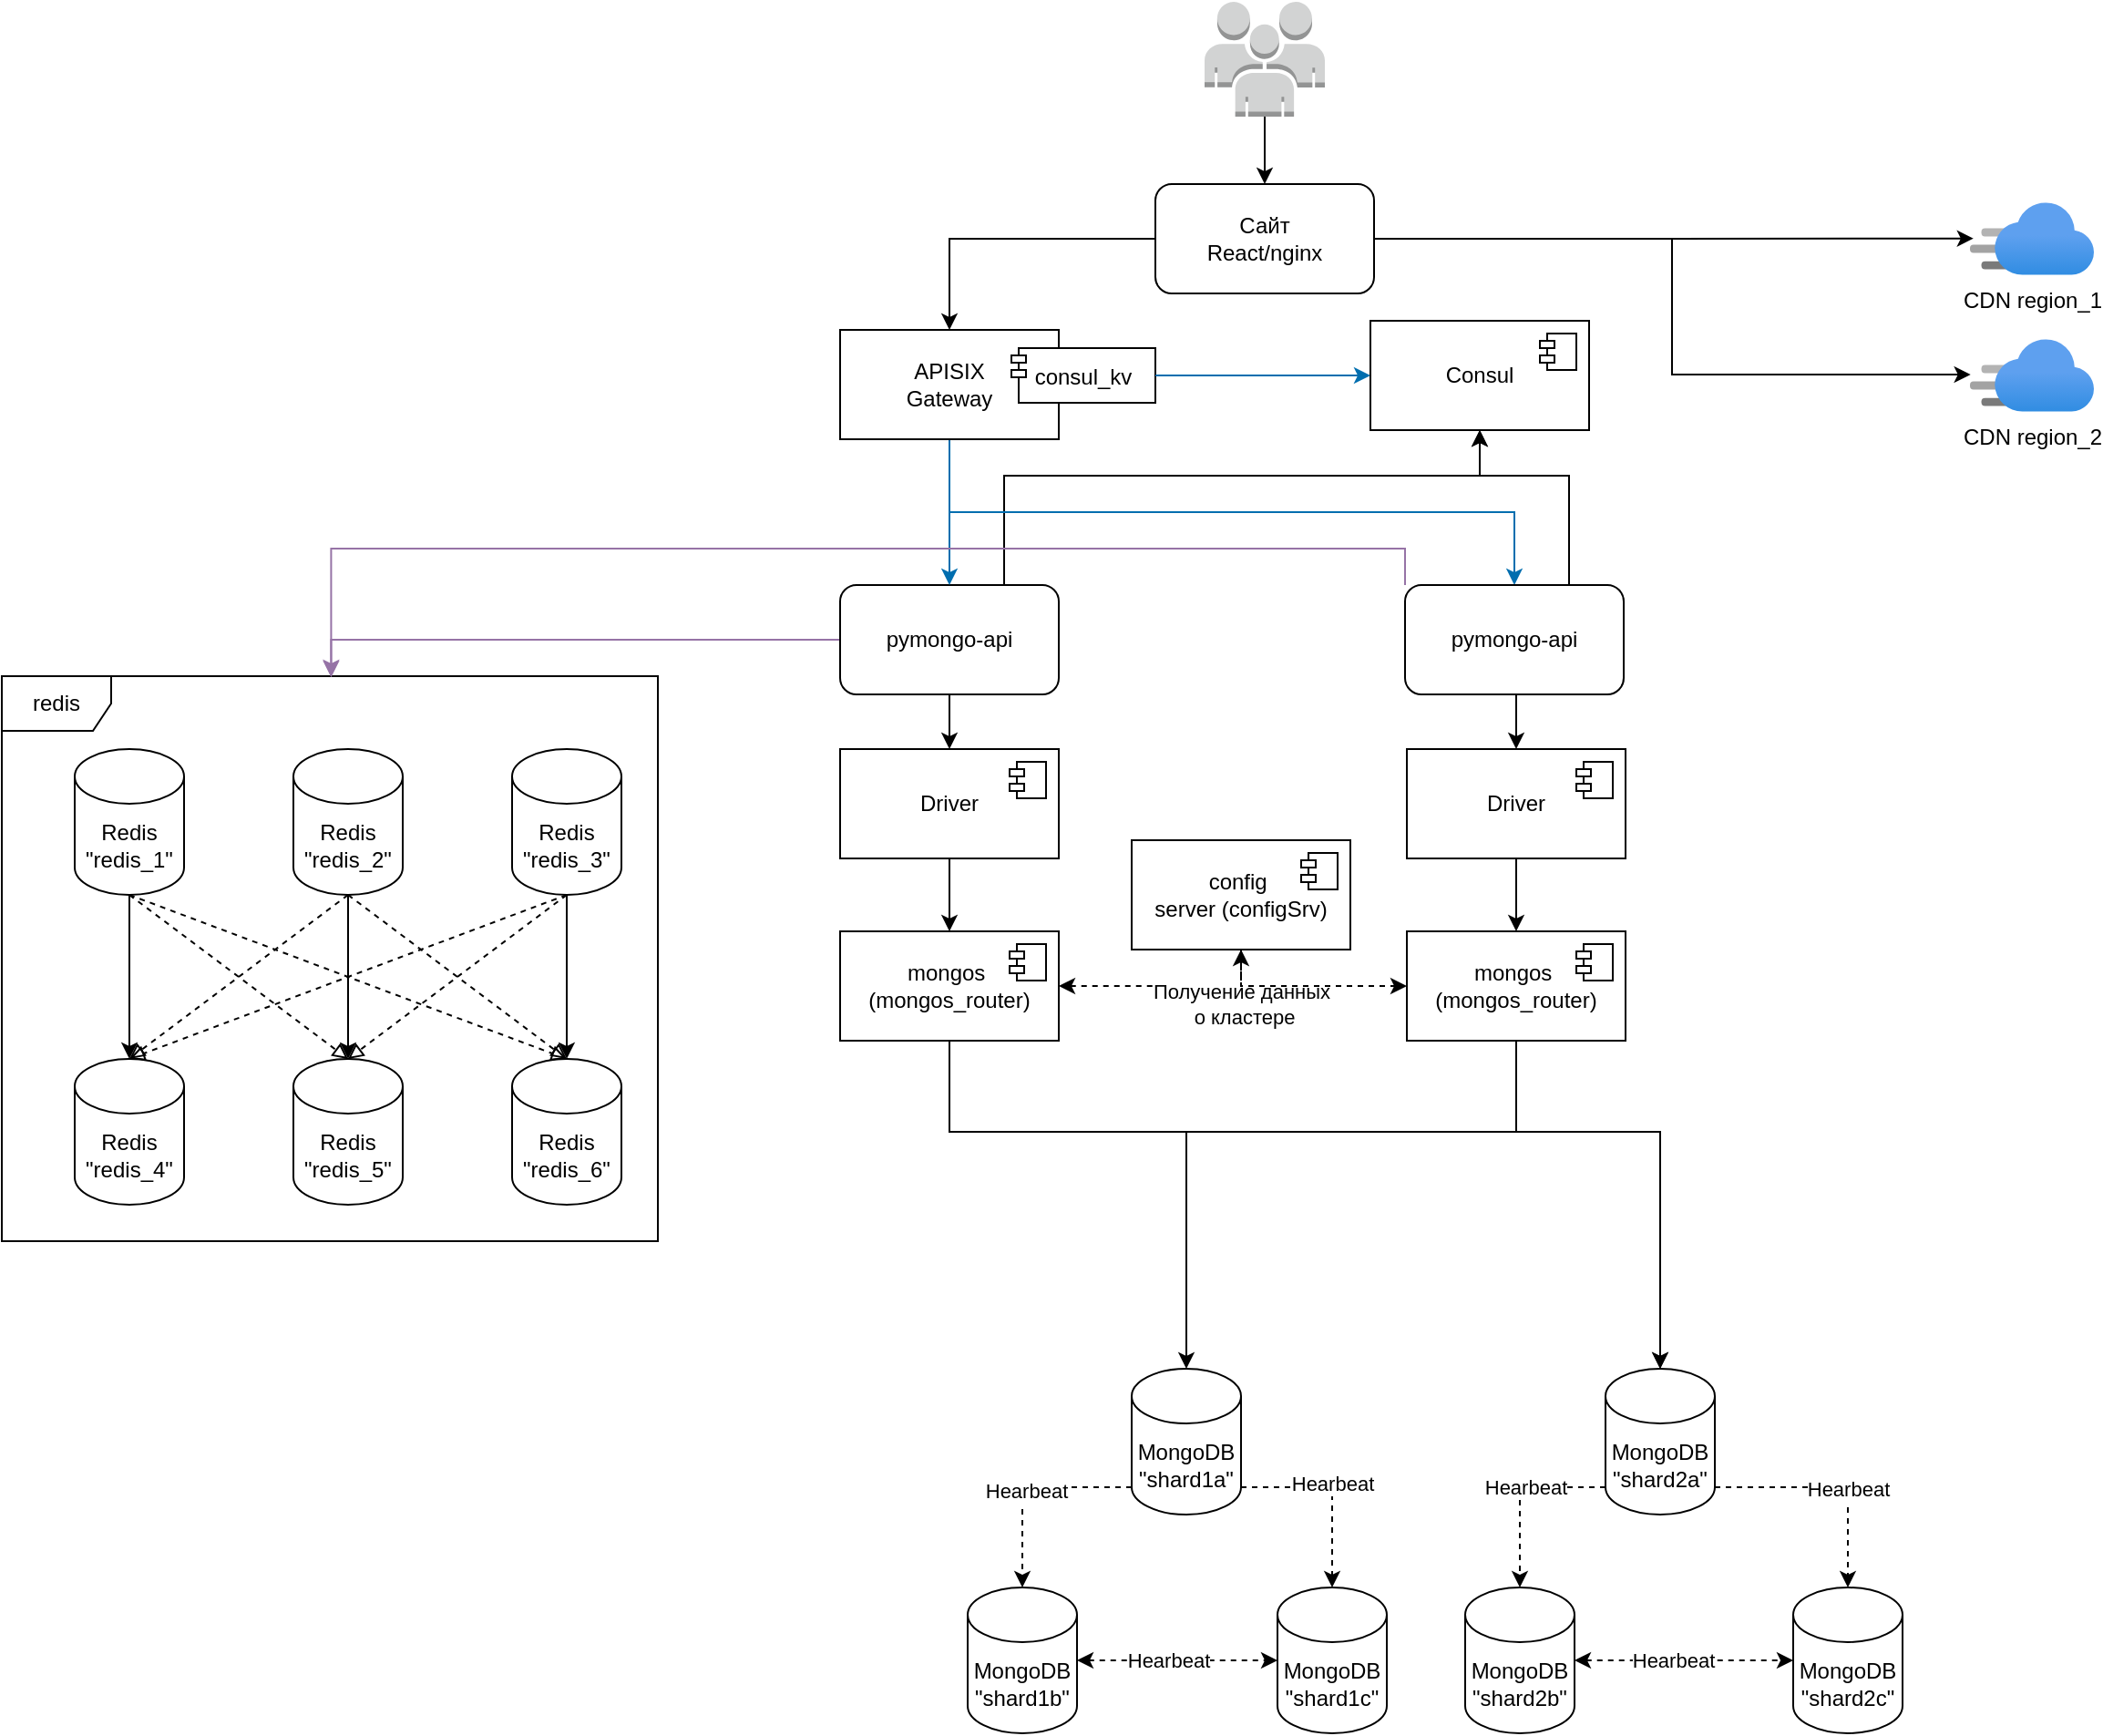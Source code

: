 <mxfile version="24.7.5">
  <diagram name="Страница — 1" id="JHpKE70PW2dIJ-TmPm44">
    <mxGraphModel dx="1468" dy="1961" grid="1" gridSize="10" guides="1" tooltips="1" connect="1" arrows="1" fold="1" page="1" pageScale="1" pageWidth="827" pageHeight="1169" math="0" shadow="0">
      <root>
        <mxCell id="0" />
        <mxCell id="1" parent="0" />
        <mxCell id="jbRxhANZMNm-0LjO1Y-F-145" value="MongoDB&lt;div&gt;&quot;shard1a&quot;&lt;/div&gt;" style="shape=cylinder3;whiteSpace=wrap;html=1;boundedLbl=1;backgroundOutline=1;size=15;" parent="1" vertex="1">
          <mxGeometry x="920" y="90" width="60" height="80" as="geometry" />
        </mxCell>
        <mxCell id="jbRxhANZMNm-0LjO1Y-F-147" value="mongos&amp;nbsp;&lt;div&gt;(mongos_router)&lt;/div&gt;" style="html=1;dropTarget=0;whiteSpace=wrap;" parent="1" vertex="1">
          <mxGeometry x="760" y="-150" width="120" height="60" as="geometry" />
        </mxCell>
        <mxCell id="jbRxhANZMNm-0LjO1Y-F-148" value="" style="shape=module;jettyWidth=8;jettyHeight=4;" parent="jbRxhANZMNm-0LjO1Y-F-147" vertex="1">
          <mxGeometry x="1" width="20" height="20" relative="1" as="geometry">
            <mxPoint x="-27" y="7" as="offset" />
          </mxGeometry>
        </mxCell>
        <mxCell id="jbRxhANZMNm-0LjO1Y-F-149" style="edgeStyle=orthogonalEdgeStyle;rounded=0;orthogonalLoop=1;jettySize=auto;html=1;exitX=1;exitY=0.5;exitDx=0;exitDy=0;dashed=1;startArrow=classic;startFill=1;entryX=0.5;entryY=1;entryDx=0;entryDy=0;" parent="1" source="jbRxhANZMNm-0LjO1Y-F-147" target="jbRxhANZMNm-0LjO1Y-F-152" edge="1">
          <mxGeometry relative="1" as="geometry">
            <mxPoint x="1130" y="50" as="sourcePoint" />
            <mxPoint x="1000" y="-140" as="targetPoint" />
            <Array as="points">
              <mxPoint x="980" y="-120" />
            </Array>
          </mxGeometry>
        </mxCell>
        <mxCell id="jbRxhANZMNm-0LjO1Y-F-150" value="Получение данных&lt;div&gt;&amp;nbsp;о кластере&lt;/div&gt;" style="edgeLabel;html=1;align=center;verticalAlign=middle;resizable=0;points=[];" parent="jbRxhANZMNm-0LjO1Y-F-149" vertex="1" connectable="0">
          <mxGeometry x="-0.554" y="2" relative="1" as="geometry">
            <mxPoint x="73" y="12" as="offset" />
          </mxGeometry>
        </mxCell>
        <mxCell id="jbRxhANZMNm-0LjO1Y-F-151" style="edgeStyle=orthogonalEdgeStyle;rounded=0;orthogonalLoop=1;jettySize=auto;html=1;exitX=0.5;exitY=1;exitDx=0;exitDy=0;entryX=0;entryY=0.5;entryDx=0;entryDy=0;dashed=1;" parent="1" source="jbRxhANZMNm-0LjO1Y-F-152" target="jbRxhANZMNm-0LjO1Y-F-228" edge="1">
          <mxGeometry relative="1" as="geometry" />
        </mxCell>
        <mxCell id="jbRxhANZMNm-0LjO1Y-F-152" value="config&amp;nbsp;&lt;div&gt;server (configSrv)&lt;/div&gt;" style="html=1;dropTarget=0;whiteSpace=wrap;" parent="1" vertex="1">
          <mxGeometry x="920" y="-200" width="120" height="60" as="geometry" />
        </mxCell>
        <mxCell id="jbRxhANZMNm-0LjO1Y-F-153" value="" style="shape=module;jettyWidth=8;jettyHeight=4;" parent="jbRxhANZMNm-0LjO1Y-F-152" vertex="1">
          <mxGeometry x="1" width="20" height="20" relative="1" as="geometry">
            <mxPoint x="-27" y="7" as="offset" />
          </mxGeometry>
        </mxCell>
        <mxCell id="jbRxhANZMNm-0LjO1Y-F-154" style="edgeStyle=orthogonalEdgeStyle;rounded=0;orthogonalLoop=1;jettySize=auto;html=1;exitX=0.5;exitY=1;exitDx=0;exitDy=0;entryX=0.5;entryY=0;entryDx=0;entryDy=0;" parent="1" source="jbRxhANZMNm-0LjO1Y-F-157" target="jbRxhANZMNm-0LjO1Y-F-173" edge="1">
          <mxGeometry relative="1" as="geometry" />
        </mxCell>
        <mxCell id="jbRxhANZMNm-0LjO1Y-F-155" style="edgeStyle=orthogonalEdgeStyle;rounded=0;orthogonalLoop=1;jettySize=auto;html=1;exitX=0;exitY=0.5;exitDx=0;exitDy=0;entryX=0.502;entryY=0;entryDx=0;entryDy=0;entryPerimeter=0;fillColor=#e1d5e7;strokeColor=#9673a6;" parent="1" source="jbRxhANZMNm-0LjO1Y-F-157" target="jbRxhANZMNm-0LjO1Y-F-191" edge="1">
          <mxGeometry relative="1" as="geometry">
            <mxPoint x="530" y="-180" as="targetPoint" />
          </mxGeometry>
        </mxCell>
        <mxCell id="jbRxhANZMNm-0LjO1Y-F-156" style="edgeStyle=orthogonalEdgeStyle;rounded=0;orthogonalLoop=1;jettySize=auto;html=1;exitX=0.75;exitY=0;exitDx=0;exitDy=0;entryX=0.5;entryY=1;entryDx=0;entryDy=0;" parent="1" source="jbRxhANZMNm-0LjO1Y-F-157" target="jbRxhANZMNm-0LjO1Y-F-201" edge="1">
          <mxGeometry relative="1" as="geometry">
            <Array as="points">
              <mxPoint x="850" y="-400" />
              <mxPoint x="1111" y="-400" />
            </Array>
          </mxGeometry>
        </mxCell>
        <mxCell id="jbRxhANZMNm-0LjO1Y-F-157" value="pymongo-api" style="rounded=1;whiteSpace=wrap;html=1;" parent="1" vertex="1">
          <mxGeometry x="760" y="-340" width="120" height="60" as="geometry" />
        </mxCell>
        <mxCell id="jbRxhANZMNm-0LjO1Y-F-158" style="edgeStyle=orthogonalEdgeStyle;rounded=0;orthogonalLoop=1;jettySize=auto;html=1;entryX=0.5;entryY=0;entryDx=0;entryDy=0;entryPerimeter=0;startArrow=none;startFill=0;exitX=0.5;exitY=1;exitDx=0;exitDy=0;" parent="1" source="jbRxhANZMNm-0LjO1Y-F-147" target="jbRxhANZMNm-0LjO1Y-F-165" edge="1">
          <mxGeometry relative="1" as="geometry">
            <mxPoint x="850" y="-80" as="sourcePoint" />
            <mxPoint x="1070" y="140" as="targetPoint" />
            <Array as="points">
              <mxPoint x="820" y="-40" />
              <mxPoint x="1210" y="-40" />
            </Array>
          </mxGeometry>
        </mxCell>
        <mxCell id="jbRxhANZMNm-0LjO1Y-F-159" value="&lt;div&gt;MongoDB&lt;div&gt;&quot;shard1b&quot;&lt;/div&gt;&lt;/div&gt;" style="shape=cylinder3;whiteSpace=wrap;html=1;boundedLbl=1;backgroundOutline=1;size=15;" parent="1" vertex="1">
          <mxGeometry x="830" y="210" width="60" height="80" as="geometry" />
        </mxCell>
        <mxCell id="jbRxhANZMNm-0LjO1Y-F-160" value="&lt;div&gt;MongoDB&lt;div&gt;&quot;shard1c&quot;&lt;/div&gt;&lt;/div&gt;" style="shape=cylinder3;whiteSpace=wrap;html=1;boundedLbl=1;backgroundOutline=1;size=15;" parent="1" vertex="1">
          <mxGeometry x="1000" y="210" width="60" height="80" as="geometry" />
        </mxCell>
        <mxCell id="jbRxhANZMNm-0LjO1Y-F-161" style="edgeStyle=orthogonalEdgeStyle;rounded=0;orthogonalLoop=1;jettySize=auto;html=1;exitX=0;exitY=1;exitDx=0;exitDy=-15;exitPerimeter=0;entryX=0.5;entryY=0;entryDx=0;entryDy=0;entryPerimeter=0;dashed=1;" parent="1" source="jbRxhANZMNm-0LjO1Y-F-145" target="jbRxhANZMNm-0LjO1Y-F-159" edge="1">
          <mxGeometry relative="1" as="geometry">
            <mxPoint x="950" y="340" as="targetPoint" />
          </mxGeometry>
        </mxCell>
        <mxCell id="AesZLLZiYBTkbgcPNsl--1" value="Hearbeat" style="edgeLabel;html=1;align=center;verticalAlign=middle;resizable=0;points=[];" vertex="1" connectable="0" parent="jbRxhANZMNm-0LjO1Y-F-161">
          <mxGeometry x="0.011" y="2" relative="1" as="geometry">
            <mxPoint as="offset" />
          </mxGeometry>
        </mxCell>
        <mxCell id="jbRxhANZMNm-0LjO1Y-F-162" style="edgeStyle=orthogonalEdgeStyle;rounded=0;orthogonalLoop=1;jettySize=auto;html=1;exitX=1;exitY=1;exitDx=0;exitDy=-15;exitPerimeter=0;entryX=0.5;entryY=0;entryDx=0;entryDy=0;entryPerimeter=0;dashed=1;" parent="1" source="jbRxhANZMNm-0LjO1Y-F-145" target="jbRxhANZMNm-0LjO1Y-F-160" edge="1">
          <mxGeometry relative="1" as="geometry" />
        </mxCell>
        <mxCell id="AesZLLZiYBTkbgcPNsl--2" value="Hearbeat" style="edgeLabel;html=1;align=center;verticalAlign=middle;resizable=0;points=[];" vertex="1" connectable="0" parent="jbRxhANZMNm-0LjO1Y-F-162">
          <mxGeometry x="-0.048" y="2" relative="1" as="geometry">
            <mxPoint x="-2" y="-2" as="offset" />
          </mxGeometry>
        </mxCell>
        <mxCell id="jbRxhANZMNm-0LjO1Y-F-163" style="edgeStyle=orthogonalEdgeStyle;rounded=0;orthogonalLoop=1;jettySize=auto;html=1;exitX=1;exitY=0.5;exitDx=0;exitDy=0;exitPerimeter=0;entryX=0;entryY=0.5;entryDx=0;entryDy=0;entryPerimeter=0;startArrow=classic;startFill=1;dashed=1;" parent="1" source="jbRxhANZMNm-0LjO1Y-F-159" target="jbRxhANZMNm-0LjO1Y-F-160" edge="1">
          <mxGeometry relative="1" as="geometry" />
        </mxCell>
        <mxCell id="jbRxhANZMNm-0LjO1Y-F-164" value="Hearbeat" style="edgeLabel;html=1;align=center;verticalAlign=middle;resizable=0;points=[];" parent="jbRxhANZMNm-0LjO1Y-F-163" vertex="1" connectable="0">
          <mxGeometry x="-0.203" relative="1" as="geometry">
            <mxPoint x="6" as="offset" />
          </mxGeometry>
        </mxCell>
        <mxCell id="jbRxhANZMNm-0LjO1Y-F-165" value="MongoDB&lt;div&gt;&quot;shard2a&quot;&lt;br&gt;&lt;/div&gt;" style="shape=cylinder3;whiteSpace=wrap;html=1;boundedLbl=1;backgroundOutline=1;size=15;" parent="1" vertex="1">
          <mxGeometry x="1180" y="90" width="60" height="80" as="geometry" />
        </mxCell>
        <mxCell id="jbRxhANZMNm-0LjO1Y-F-166" value="&lt;div&gt;MongoDB&lt;div&gt;&quot;shard2b&quot;&lt;/div&gt;&lt;/div&gt;" style="shape=cylinder3;whiteSpace=wrap;html=1;boundedLbl=1;backgroundOutline=1;size=15;" parent="1" vertex="1">
          <mxGeometry x="1103" y="210" width="60" height="80" as="geometry" />
        </mxCell>
        <mxCell id="jbRxhANZMNm-0LjO1Y-F-167" value="MongoDB&lt;div&gt;&quot;shard2c&quot;&lt;/div&gt;" style="shape=cylinder3;whiteSpace=wrap;html=1;boundedLbl=1;backgroundOutline=1;size=15;" parent="1" vertex="1">
          <mxGeometry x="1283" y="210" width="60" height="80" as="geometry" />
        </mxCell>
        <mxCell id="jbRxhANZMNm-0LjO1Y-F-168" style="edgeStyle=orthogonalEdgeStyle;rounded=0;orthogonalLoop=1;jettySize=auto;html=1;exitX=0;exitY=1;exitDx=0;exitDy=-15;exitPerimeter=0;dashed=1;entryX=0.5;entryY=0;entryDx=0;entryDy=0;entryPerimeter=0;" parent="1" source="jbRxhANZMNm-0LjO1Y-F-165" target="jbRxhANZMNm-0LjO1Y-F-166" edge="1">
          <mxGeometry relative="1" as="geometry">
            <mxPoint x="1220" y="340" as="targetPoint" />
          </mxGeometry>
        </mxCell>
        <mxCell id="AesZLLZiYBTkbgcPNsl--3" value="Hearbeat" style="edgeLabel;html=1;align=center;verticalAlign=middle;resizable=0;points=[];" vertex="1" connectable="0" parent="jbRxhANZMNm-0LjO1Y-F-168">
          <mxGeometry x="-0.126" relative="1" as="geometry">
            <mxPoint as="offset" />
          </mxGeometry>
        </mxCell>
        <mxCell id="jbRxhANZMNm-0LjO1Y-F-169" style="edgeStyle=orthogonalEdgeStyle;rounded=0;orthogonalLoop=1;jettySize=auto;html=1;exitX=1;exitY=1;exitDx=0;exitDy=-15;exitPerimeter=0;entryX=0.5;entryY=0;entryDx=0;entryDy=0;entryPerimeter=0;dashed=1;" parent="1" source="jbRxhANZMNm-0LjO1Y-F-165" target="jbRxhANZMNm-0LjO1Y-F-167" edge="1">
          <mxGeometry relative="1" as="geometry" />
        </mxCell>
        <mxCell id="AesZLLZiYBTkbgcPNsl--4" value="Hearbeat" style="edgeLabel;html=1;align=center;verticalAlign=middle;resizable=0;points=[];" vertex="1" connectable="0" parent="jbRxhANZMNm-0LjO1Y-F-169">
          <mxGeometry x="0.154" relative="1" as="geometry">
            <mxPoint as="offset" />
          </mxGeometry>
        </mxCell>
        <mxCell id="jbRxhANZMNm-0LjO1Y-F-170" style="edgeStyle=orthogonalEdgeStyle;rounded=0;orthogonalLoop=1;jettySize=auto;html=1;exitX=1;exitY=0.5;exitDx=0;exitDy=0;exitPerimeter=0;entryX=0;entryY=0.5;entryDx=0;entryDy=0;entryPerimeter=0;startArrow=classic;startFill=1;dashed=1;" parent="1" source="jbRxhANZMNm-0LjO1Y-F-166" target="jbRxhANZMNm-0LjO1Y-F-167" edge="1">
          <mxGeometry relative="1" as="geometry" />
        </mxCell>
        <mxCell id="jbRxhANZMNm-0LjO1Y-F-171" value="Hearbeat" style="edgeLabel;html=1;align=center;verticalAlign=middle;resizable=0;points=[];" parent="jbRxhANZMNm-0LjO1Y-F-170" vertex="1" connectable="0">
          <mxGeometry x="-0.203" relative="1" as="geometry">
            <mxPoint x="6" as="offset" />
          </mxGeometry>
        </mxCell>
        <mxCell id="jbRxhANZMNm-0LjO1Y-F-172" style="edgeStyle=orthogonalEdgeStyle;rounded=0;orthogonalLoop=1;jettySize=auto;html=1;exitX=0.5;exitY=1;exitDx=0;exitDy=0;entryX=0.5;entryY=0;entryDx=0;entryDy=0;" parent="1" source="jbRxhANZMNm-0LjO1Y-F-173" target="jbRxhANZMNm-0LjO1Y-F-147" edge="1">
          <mxGeometry relative="1" as="geometry" />
        </mxCell>
        <mxCell id="jbRxhANZMNm-0LjO1Y-F-173" value="Driver" style="html=1;dropTarget=0;whiteSpace=wrap;" parent="1" vertex="1">
          <mxGeometry x="760" y="-250" width="120" height="60" as="geometry" />
        </mxCell>
        <mxCell id="jbRxhANZMNm-0LjO1Y-F-174" value="" style="shape=module;jettyWidth=8;jettyHeight=4;" parent="jbRxhANZMNm-0LjO1Y-F-173" vertex="1">
          <mxGeometry x="1" width="20" height="20" relative="1" as="geometry">
            <mxPoint x="-27" y="7" as="offset" />
          </mxGeometry>
        </mxCell>
        <mxCell id="jbRxhANZMNm-0LjO1Y-F-175" value="" style="group" parent="1" vertex="1" connectable="0">
          <mxGeometry x="300" y="-290" width="360" height="310" as="geometry" />
        </mxCell>
        <mxCell id="jbRxhANZMNm-0LjO1Y-F-176" value="Redis&lt;div&gt;&quot;redis_1&quot;&lt;/div&gt;" style="shape=cylinder3;whiteSpace=wrap;html=1;boundedLbl=1;backgroundOutline=1;size=15;" parent="jbRxhANZMNm-0LjO1Y-F-175" vertex="1">
          <mxGeometry x="40" y="40" width="60" height="80" as="geometry" />
        </mxCell>
        <mxCell id="jbRxhANZMNm-0LjO1Y-F-177" value="Redis&lt;div&gt;&quot;redis_2&quot;&lt;/div&gt;" style="shape=cylinder3;whiteSpace=wrap;html=1;boundedLbl=1;backgroundOutline=1;size=15;" parent="jbRxhANZMNm-0LjO1Y-F-175" vertex="1">
          <mxGeometry x="160" y="40" width="60" height="80" as="geometry" />
        </mxCell>
        <mxCell id="jbRxhANZMNm-0LjO1Y-F-178" value="Redis&lt;div&gt;&quot;redis_3&quot;&lt;/div&gt;" style="shape=cylinder3;whiteSpace=wrap;html=1;boundedLbl=1;backgroundOutline=1;size=15;" parent="jbRxhANZMNm-0LjO1Y-F-175" vertex="1">
          <mxGeometry x="280" y="40" width="60" height="80" as="geometry" />
        </mxCell>
        <mxCell id="jbRxhANZMNm-0LjO1Y-F-179" value="Redis&lt;div&gt;&quot;redis_4&quot;&lt;/div&gt;" style="shape=cylinder3;whiteSpace=wrap;html=1;boundedLbl=1;backgroundOutline=1;size=15;" parent="jbRxhANZMNm-0LjO1Y-F-175" vertex="1">
          <mxGeometry x="40" y="210" width="60" height="80" as="geometry" />
        </mxCell>
        <mxCell id="jbRxhANZMNm-0LjO1Y-F-180" value="Redis&lt;div&gt;&quot;redis_5&quot;&lt;/div&gt;" style="shape=cylinder3;whiteSpace=wrap;html=1;boundedLbl=1;backgroundOutline=1;size=15;" parent="jbRxhANZMNm-0LjO1Y-F-175" vertex="1">
          <mxGeometry x="160" y="210" width="60" height="80" as="geometry" />
        </mxCell>
        <mxCell id="jbRxhANZMNm-0LjO1Y-F-181" value="Redis&lt;div&gt;&quot;redis_6&quot;&lt;/div&gt;" style="shape=cylinder3;whiteSpace=wrap;html=1;boundedLbl=1;backgroundOutline=1;size=15;" parent="jbRxhANZMNm-0LjO1Y-F-175" vertex="1">
          <mxGeometry x="280" y="210" width="60" height="80" as="geometry" />
        </mxCell>
        <mxCell id="jbRxhANZMNm-0LjO1Y-F-182" style="edgeStyle=orthogonalEdgeStyle;rounded=0;orthogonalLoop=1;jettySize=auto;html=1;exitX=0.5;exitY=1;exitDx=0;exitDy=0;exitPerimeter=0;entryX=0.5;entryY=0;entryDx=0;entryDy=0;entryPerimeter=0;" parent="jbRxhANZMNm-0LjO1Y-F-175" source="jbRxhANZMNm-0LjO1Y-F-176" target="jbRxhANZMNm-0LjO1Y-F-179" edge="1">
          <mxGeometry relative="1" as="geometry" />
        </mxCell>
        <mxCell id="jbRxhANZMNm-0LjO1Y-F-183" style="edgeStyle=orthogonalEdgeStyle;rounded=0;orthogonalLoop=1;jettySize=auto;html=1;exitX=0.5;exitY=1;exitDx=0;exitDy=0;exitPerimeter=0;entryX=0.5;entryY=0;entryDx=0;entryDy=0;entryPerimeter=0;" parent="jbRxhANZMNm-0LjO1Y-F-175" source="jbRxhANZMNm-0LjO1Y-F-177" target="jbRxhANZMNm-0LjO1Y-F-180" edge="1">
          <mxGeometry relative="1" as="geometry" />
        </mxCell>
        <mxCell id="jbRxhANZMNm-0LjO1Y-F-184" style="edgeStyle=orthogonalEdgeStyle;rounded=0;orthogonalLoop=1;jettySize=auto;html=1;exitX=0.5;exitY=1;exitDx=0;exitDy=0;exitPerimeter=0;entryX=0.5;entryY=0;entryDx=0;entryDy=0;entryPerimeter=0;" parent="jbRxhANZMNm-0LjO1Y-F-175" source="jbRxhANZMNm-0LjO1Y-F-178" target="jbRxhANZMNm-0LjO1Y-F-181" edge="1">
          <mxGeometry relative="1" as="geometry" />
        </mxCell>
        <mxCell id="jbRxhANZMNm-0LjO1Y-F-185" value="" style="endArrow=block;dashed=1;endFill=0;endSize=6;html=1;rounded=0;entryX=0.5;entryY=0;entryDx=0;entryDy=0;entryPerimeter=0;" parent="jbRxhANZMNm-0LjO1Y-F-175" target="jbRxhANZMNm-0LjO1Y-F-180" edge="1">
          <mxGeometry width="160" relative="1" as="geometry">
            <mxPoint x="70" y="120" as="sourcePoint" />
            <mxPoint x="190" y="160" as="targetPoint" />
          </mxGeometry>
        </mxCell>
        <mxCell id="jbRxhANZMNm-0LjO1Y-F-186" value="" style="endArrow=block;dashed=1;endFill=0;endSize=6;html=1;rounded=0;exitX=0.5;exitY=1;exitDx=0;exitDy=0;exitPerimeter=0;entryX=0.5;entryY=0;entryDx=0;entryDy=0;entryPerimeter=0;" parent="jbRxhANZMNm-0LjO1Y-F-175" source="jbRxhANZMNm-0LjO1Y-F-176" target="jbRxhANZMNm-0LjO1Y-F-181" edge="1">
          <mxGeometry width="160" relative="1" as="geometry">
            <mxPoint x="80" y="130" as="sourcePoint" />
            <mxPoint x="310" y="160" as="targetPoint" />
          </mxGeometry>
        </mxCell>
        <mxCell id="jbRxhANZMNm-0LjO1Y-F-187" value="" style="endArrow=block;dashed=1;endFill=0;endSize=6;html=1;rounded=0;exitX=0.5;exitY=1;exitDx=0;exitDy=0;exitPerimeter=0;entryX=0.5;entryY=0;entryDx=0;entryDy=0;entryPerimeter=0;" parent="jbRxhANZMNm-0LjO1Y-F-175" source="jbRxhANZMNm-0LjO1Y-F-177" target="jbRxhANZMNm-0LjO1Y-F-181" edge="1">
          <mxGeometry width="160" relative="1" as="geometry">
            <mxPoint x="80" y="130" as="sourcePoint" />
            <mxPoint x="310" y="160" as="targetPoint" />
          </mxGeometry>
        </mxCell>
        <mxCell id="jbRxhANZMNm-0LjO1Y-F-188" value="" style="endArrow=block;dashed=1;endFill=0;endSize=6;html=1;rounded=0;exitX=0.5;exitY=1;exitDx=0;exitDy=0;exitPerimeter=0;entryX=0.5;entryY=0;entryDx=0;entryDy=0;entryPerimeter=0;" parent="jbRxhANZMNm-0LjO1Y-F-175" source="jbRxhANZMNm-0LjO1Y-F-177" target="jbRxhANZMNm-0LjO1Y-F-179" edge="1">
          <mxGeometry width="160" relative="1" as="geometry">
            <mxPoint x="90" y="140" as="sourcePoint" />
            <mxPoint x="330" y="180" as="targetPoint" />
          </mxGeometry>
        </mxCell>
        <mxCell id="jbRxhANZMNm-0LjO1Y-F-189" value="" style="endArrow=block;dashed=1;endFill=0;endSize=6;html=1;rounded=0;entryX=0.5;entryY=0;entryDx=0;entryDy=0;entryPerimeter=0;exitX=0.5;exitY=1;exitDx=0;exitDy=0;exitPerimeter=0;" parent="jbRxhANZMNm-0LjO1Y-F-175" source="jbRxhANZMNm-0LjO1Y-F-178" target="jbRxhANZMNm-0LjO1Y-F-180" edge="1">
          <mxGeometry width="160" relative="1" as="geometry">
            <mxPoint x="80" y="130" as="sourcePoint" />
            <mxPoint x="200" y="220" as="targetPoint" />
          </mxGeometry>
        </mxCell>
        <mxCell id="jbRxhANZMNm-0LjO1Y-F-190" value="" style="endArrow=block;dashed=1;endFill=0;endSize=6;html=1;rounded=0;entryX=0.5;entryY=0;entryDx=0;entryDy=0;entryPerimeter=0;exitX=0.5;exitY=1;exitDx=0;exitDy=0;exitPerimeter=0;" parent="jbRxhANZMNm-0LjO1Y-F-175" source="jbRxhANZMNm-0LjO1Y-F-178" target="jbRxhANZMNm-0LjO1Y-F-179" edge="1">
          <mxGeometry width="160" relative="1" as="geometry">
            <mxPoint x="90" y="140" as="sourcePoint" />
            <mxPoint x="210" y="230" as="targetPoint" />
          </mxGeometry>
        </mxCell>
        <mxCell id="jbRxhANZMNm-0LjO1Y-F-191" value="redis" style="shape=umlFrame;whiteSpace=wrap;html=1;pointerEvents=0;" parent="jbRxhANZMNm-0LjO1Y-F-175" vertex="1">
          <mxGeometry width="360" height="310" as="geometry" />
        </mxCell>
        <mxCell id="jbRxhANZMNm-0LjO1Y-F-192" style="edgeStyle=orthogonalEdgeStyle;rounded=0;orthogonalLoop=1;jettySize=auto;html=1;exitX=0.5;exitY=1;exitDx=0;exitDy=0;exitPerimeter=0;entryX=0.5;entryY=0;entryDx=0;entryDy=0;" parent="1" source="jbRxhANZMNm-0LjO1Y-F-193" target="jbRxhANZMNm-0LjO1Y-F-196" edge="1">
          <mxGeometry relative="1" as="geometry" />
        </mxCell>
        <mxCell id="jbRxhANZMNm-0LjO1Y-F-193" value="" style="outlineConnect=0;dashed=0;verticalLabelPosition=bottom;verticalAlign=top;align=center;html=1;shape=mxgraph.aws3.users;fillColor=#D2D3D3;gradientColor=none;" parent="1" vertex="1">
          <mxGeometry x="960" y="-660" width="66" height="63" as="geometry" />
        </mxCell>
        <mxCell id="jbRxhANZMNm-0LjO1Y-F-194" style="edgeStyle=orthogonalEdgeStyle;rounded=0;orthogonalLoop=1;jettySize=auto;html=1;exitX=0;exitY=0.5;exitDx=0;exitDy=0;entryX=0.5;entryY=0;entryDx=0;entryDy=0;" parent="1" source="jbRxhANZMNm-0LjO1Y-F-196" target="jbRxhANZMNm-0LjO1Y-F-199" edge="1">
          <mxGeometry relative="1" as="geometry" />
        </mxCell>
        <mxCell id="jbRxhANZMNm-0LjO1Y-F-195" style="edgeStyle=orthogonalEdgeStyle;rounded=0;orthogonalLoop=1;jettySize=auto;html=1;exitX=1;exitY=0.5;exitDx=0;exitDy=0;entryX=0.028;entryY=0.496;entryDx=0;entryDy=0;entryPerimeter=0;" parent="1" source="jbRxhANZMNm-0LjO1Y-F-196" target="jbRxhANZMNm-0LjO1Y-F-232" edge="1">
          <mxGeometry relative="1" as="geometry">
            <mxPoint x="1290" y="-490" as="targetPoint" />
          </mxGeometry>
        </mxCell>
        <mxCell id="jbRxhANZMNm-0LjO1Y-F-196" value="Сайт&lt;div&gt;React/nginx&lt;/div&gt;" style="rounded=1;whiteSpace=wrap;html=1;" parent="1" vertex="1">
          <mxGeometry x="933" y="-560" width="120" height="60" as="geometry" />
        </mxCell>
        <mxCell id="jbRxhANZMNm-0LjO1Y-F-197" style="edgeStyle=orthogonalEdgeStyle;rounded=0;orthogonalLoop=1;jettySize=auto;html=1;exitX=0.5;exitY=1;exitDx=0;exitDy=0;entryX=0.5;entryY=0;entryDx=0;entryDy=0;fillColor=#1ba1e2;strokeColor=#006EAF;" parent="1" source="jbRxhANZMNm-0LjO1Y-F-199" target="jbRxhANZMNm-0LjO1Y-F-157" edge="1">
          <mxGeometry relative="1" as="geometry" />
        </mxCell>
        <mxCell id="jbRxhANZMNm-0LjO1Y-F-198" style="edgeStyle=orthogonalEdgeStyle;rounded=0;orthogonalLoop=1;jettySize=auto;html=1;exitX=0.5;exitY=1;exitDx=0;exitDy=0;entryX=0.5;entryY=0;entryDx=0;entryDy=0;fillColor=#1ba1e2;strokeColor=#006EAF;" parent="1" source="jbRxhANZMNm-0LjO1Y-F-199" target="jbRxhANZMNm-0LjO1Y-F-207" edge="1">
          <mxGeometry relative="1" as="geometry" />
        </mxCell>
        <mxCell id="jbRxhANZMNm-0LjO1Y-F-199" value="APISIX&lt;div&gt;Gateway&lt;/div&gt;" style="html=1;dropTarget=0;whiteSpace=wrap;" parent="1" vertex="1">
          <mxGeometry x="760" y="-480" width="120" height="60" as="geometry" />
        </mxCell>
        <mxCell id="jbRxhANZMNm-0LjO1Y-F-200" value="consul_kv" style="shape=module;jettyWidth=8;jettyHeight=4;" parent="jbRxhANZMNm-0LjO1Y-F-199" vertex="1">
          <mxGeometry x="1" width="79" height="30" relative="1" as="geometry">
            <mxPoint x="-26" y="10" as="offset" />
          </mxGeometry>
        </mxCell>
        <mxCell id="jbRxhANZMNm-0LjO1Y-F-201" value="Consul" style="html=1;dropTarget=0;whiteSpace=wrap;" parent="1" vertex="1">
          <mxGeometry x="1051" y="-485" width="120" height="60" as="geometry" />
        </mxCell>
        <mxCell id="jbRxhANZMNm-0LjO1Y-F-202" value="" style="shape=module;jettyWidth=8;jettyHeight=4;" parent="jbRxhANZMNm-0LjO1Y-F-201" vertex="1">
          <mxGeometry x="1" width="20" height="20" relative="1" as="geometry">
            <mxPoint x="-27" y="7" as="offset" />
          </mxGeometry>
        </mxCell>
        <mxCell id="jbRxhANZMNm-0LjO1Y-F-203" style="edgeStyle=orthogonalEdgeStyle;rounded=0;orthogonalLoop=1;jettySize=auto;html=1;exitX=1;exitY=0.5;exitDx=0;exitDy=0;entryX=0;entryY=0.5;entryDx=0;entryDy=0;fillColor=#1ba1e2;strokeColor=#006EAF;" parent="1" source="jbRxhANZMNm-0LjO1Y-F-200" target="jbRxhANZMNm-0LjO1Y-F-201" edge="1">
          <mxGeometry relative="1" as="geometry" />
        </mxCell>
        <mxCell id="jbRxhANZMNm-0LjO1Y-F-204" style="edgeStyle=orthogonalEdgeStyle;rounded=0;orthogonalLoop=1;jettySize=auto;html=1;exitX=0.75;exitY=0;exitDx=0;exitDy=0;entryX=0.5;entryY=1;entryDx=0;entryDy=0;" parent="1" source="jbRxhANZMNm-0LjO1Y-F-207" target="jbRxhANZMNm-0LjO1Y-F-201" edge="1">
          <mxGeometry relative="1" as="geometry">
            <Array as="points">
              <mxPoint x="1160" y="-400" />
              <mxPoint x="1111" y="-400" />
            </Array>
          </mxGeometry>
        </mxCell>
        <mxCell id="jbRxhANZMNm-0LjO1Y-F-206" style="edgeStyle=orthogonalEdgeStyle;rounded=0;orthogonalLoop=1;jettySize=auto;html=1;exitX=0.5;exitY=1;exitDx=0;exitDy=0;entryX=0.5;entryY=0;entryDx=0;entryDy=0;" parent="1" source="jbRxhANZMNm-0LjO1Y-F-207" target="jbRxhANZMNm-0LjO1Y-F-226" edge="1">
          <mxGeometry relative="1" as="geometry" />
        </mxCell>
        <mxCell id="jbRxhANZMNm-0LjO1Y-F-207" value="pymongo-api" style="rounded=1;whiteSpace=wrap;html=1;" parent="1" vertex="1">
          <mxGeometry x="1070" y="-340" width="120" height="60" as="geometry" />
        </mxCell>
        <mxCell id="jbRxhANZMNm-0LjO1Y-F-225" style="edgeStyle=orthogonalEdgeStyle;rounded=0;orthogonalLoop=1;jettySize=auto;html=1;exitX=0.5;exitY=1;exitDx=0;exitDy=0;entryX=0.5;entryY=0;entryDx=0;entryDy=0;" parent="1" source="jbRxhANZMNm-0LjO1Y-F-226" target="jbRxhANZMNm-0LjO1Y-F-228" edge="1">
          <mxGeometry relative="1" as="geometry" />
        </mxCell>
        <mxCell id="jbRxhANZMNm-0LjO1Y-F-226" value="Driver" style="html=1;dropTarget=0;whiteSpace=wrap;" parent="1" vertex="1">
          <mxGeometry x="1071" y="-250" width="120" height="60" as="geometry" />
        </mxCell>
        <mxCell id="jbRxhANZMNm-0LjO1Y-F-227" value="" style="shape=module;jettyWidth=8;jettyHeight=4;" parent="jbRxhANZMNm-0LjO1Y-F-226" vertex="1">
          <mxGeometry x="1" width="20" height="20" relative="1" as="geometry">
            <mxPoint x="-27" y="7" as="offset" />
          </mxGeometry>
        </mxCell>
        <mxCell id="jbRxhANZMNm-0LjO1Y-F-228" value="mongos&amp;nbsp;&lt;div&gt;(mongos_router)&lt;/div&gt;" style="html=1;dropTarget=0;whiteSpace=wrap;" parent="1" vertex="1">
          <mxGeometry x="1071" y="-150" width="120" height="60" as="geometry" />
        </mxCell>
        <mxCell id="jbRxhANZMNm-0LjO1Y-F-229" value="" style="shape=module;jettyWidth=8;jettyHeight=4;" parent="jbRxhANZMNm-0LjO1Y-F-228" vertex="1">
          <mxGeometry x="1" width="20" height="20" relative="1" as="geometry">
            <mxPoint x="-27" y="7" as="offset" />
          </mxGeometry>
        </mxCell>
        <mxCell id="jbRxhANZMNm-0LjO1Y-F-230" style="edgeStyle=orthogonalEdgeStyle;rounded=0;orthogonalLoop=1;jettySize=auto;html=1;exitX=0.5;exitY=1;exitDx=0;exitDy=0;entryX=0.5;entryY=0;entryDx=0;entryDy=0;entryPerimeter=0;" parent="1" source="jbRxhANZMNm-0LjO1Y-F-228" target="jbRxhANZMNm-0LjO1Y-F-145" edge="1">
          <mxGeometry relative="1" as="geometry">
            <Array as="points">
              <mxPoint x="1131" y="-40" />
              <mxPoint x="950" y="-40" />
            </Array>
          </mxGeometry>
        </mxCell>
        <mxCell id="jbRxhANZMNm-0LjO1Y-F-231" style="edgeStyle=orthogonalEdgeStyle;rounded=0;orthogonalLoop=1;jettySize=auto;html=1;exitX=0.5;exitY=1;exitDx=0;exitDy=0;entryX=0.5;entryY=0;entryDx=0;entryDy=0;entryPerimeter=0;" parent="1" source="jbRxhANZMNm-0LjO1Y-F-228" target="jbRxhANZMNm-0LjO1Y-F-165" edge="1">
          <mxGeometry relative="1" as="geometry">
            <Array as="points">
              <mxPoint x="1131" y="-40" />
              <mxPoint x="1210" y="-40" />
            </Array>
          </mxGeometry>
        </mxCell>
        <mxCell id="jbRxhANZMNm-0LjO1Y-F-232" value="CDN region_1" style="image;aspect=fixed;html=1;points=[];align=center;fontSize=12;image=img/lib/azure2/app_services/CDN_Profiles.svg;" parent="1" vertex="1">
          <mxGeometry x="1380" y="-550" width="68" height="40" as="geometry" />
        </mxCell>
        <mxCell id="o1ehOt8LGh_ajr5sp1wb-1" value="CDN region_2" style="image;aspect=fixed;html=1;points=[];align=center;fontSize=12;image=img/lib/azure2/app_services/CDN_Profiles.svg;" parent="1" vertex="1">
          <mxGeometry x="1380" y="-475" width="68" height="40" as="geometry" />
        </mxCell>
        <mxCell id="o1ehOt8LGh_ajr5sp1wb-2" style="edgeStyle=orthogonalEdgeStyle;rounded=0;orthogonalLoop=1;jettySize=auto;html=1;exitX=1;exitY=0.5;exitDx=0;exitDy=0;entryX=0.005;entryY=0.488;entryDx=0;entryDy=0;entryPerimeter=0;" parent="1" source="jbRxhANZMNm-0LjO1Y-F-196" target="o1ehOt8LGh_ajr5sp1wb-1" edge="1">
          <mxGeometry relative="1" as="geometry" />
        </mxCell>
        <mxCell id="AesZLLZiYBTkbgcPNsl--6" style="edgeStyle=orthogonalEdgeStyle;rounded=0;orthogonalLoop=1;jettySize=auto;html=1;exitX=0;exitY=0;exitDx=0;exitDy=0;entryX=0.502;entryY=0.002;entryDx=0;entryDy=0;entryPerimeter=0;fillColor=#e1d5e7;strokeColor=#9673a6;" edge="1" parent="1" source="jbRxhANZMNm-0LjO1Y-F-207" target="jbRxhANZMNm-0LjO1Y-F-191">
          <mxGeometry relative="1" as="geometry" />
        </mxCell>
      </root>
    </mxGraphModel>
  </diagram>
</mxfile>
